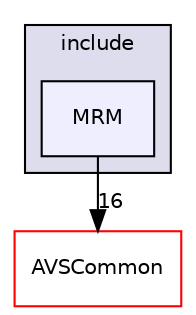 digraph "/workplace/avs-device-sdk/CapabilityAgents/MRM/include/MRM" {
  compound=true
  node [ fontsize="10", fontname="Helvetica"];
  edge [ labelfontsize="10", labelfontname="Helvetica"];
  subgraph clusterdir_1d34836c1c16121ffa207834b8fd3e01 {
    graph [ bgcolor="#ddddee", pencolor="black", label="include" fontname="Helvetica", fontsize="10", URL="dir_1d34836c1c16121ffa207834b8fd3e01.html"]
  dir_1327818da398cbaed9d22e37536d9725 [shape=box, label="MRM", style="filled", fillcolor="#eeeeff", pencolor="black", URL="dir_1327818da398cbaed9d22e37536d9725.html"];
  }
  dir_13e65effb2bde530b17b3d5eefcd0266 [shape=box label="AVSCommon" fillcolor="white" style="filled" color="red" URL="dir_13e65effb2bde530b17b3d5eefcd0266.html"];
  dir_1327818da398cbaed9d22e37536d9725->dir_13e65effb2bde530b17b3d5eefcd0266 [headlabel="16", labeldistance=1.5 headhref="dir_000174_000015.html"];
}

